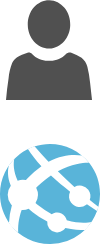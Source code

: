 <mxfile version="12.2.2" type="device" pages="1"><diagram id="WI9T0HZ2pTsCkuznbFz-" name="Page-1"><mxGraphModel dx="1408" dy="938" grid="1" gridSize="10" guides="1" tooltips="1" connect="1" arrows="1" fold="1" page="1" pageScale="1" pageWidth="827" pageHeight="583" math="0" shadow="0"><root><mxCell id="0"/><mxCell id="1" parent="0"/><mxCell id="JkS1qf9L5AFSfqbMDP2m-23" value="" style="pointerEvents=1;shadow=0;dashed=0;html=1;strokeColor=none;labelPosition=center;verticalLabelPosition=bottom;verticalAlign=top;align=center;fillColor=#505050;shape=mxgraph.mscae.intune.account_portal" parent="1" vertex="1"><mxGeometry x="165" y="219" width="43" height="50" as="geometry"/></mxCell><mxCell id="JjRcGS8-nA982fMf_uyB-1" value="" style="aspect=fixed;html=1;points=[];align=center;image;fontSize=12;image=img/lib/mscae/App_Services.svg;" vertex="1" parent="1"><mxGeometry x="162" y="291" width="50" height="50" as="geometry"/></mxCell></root></mxGraphModel></diagram></mxfile>